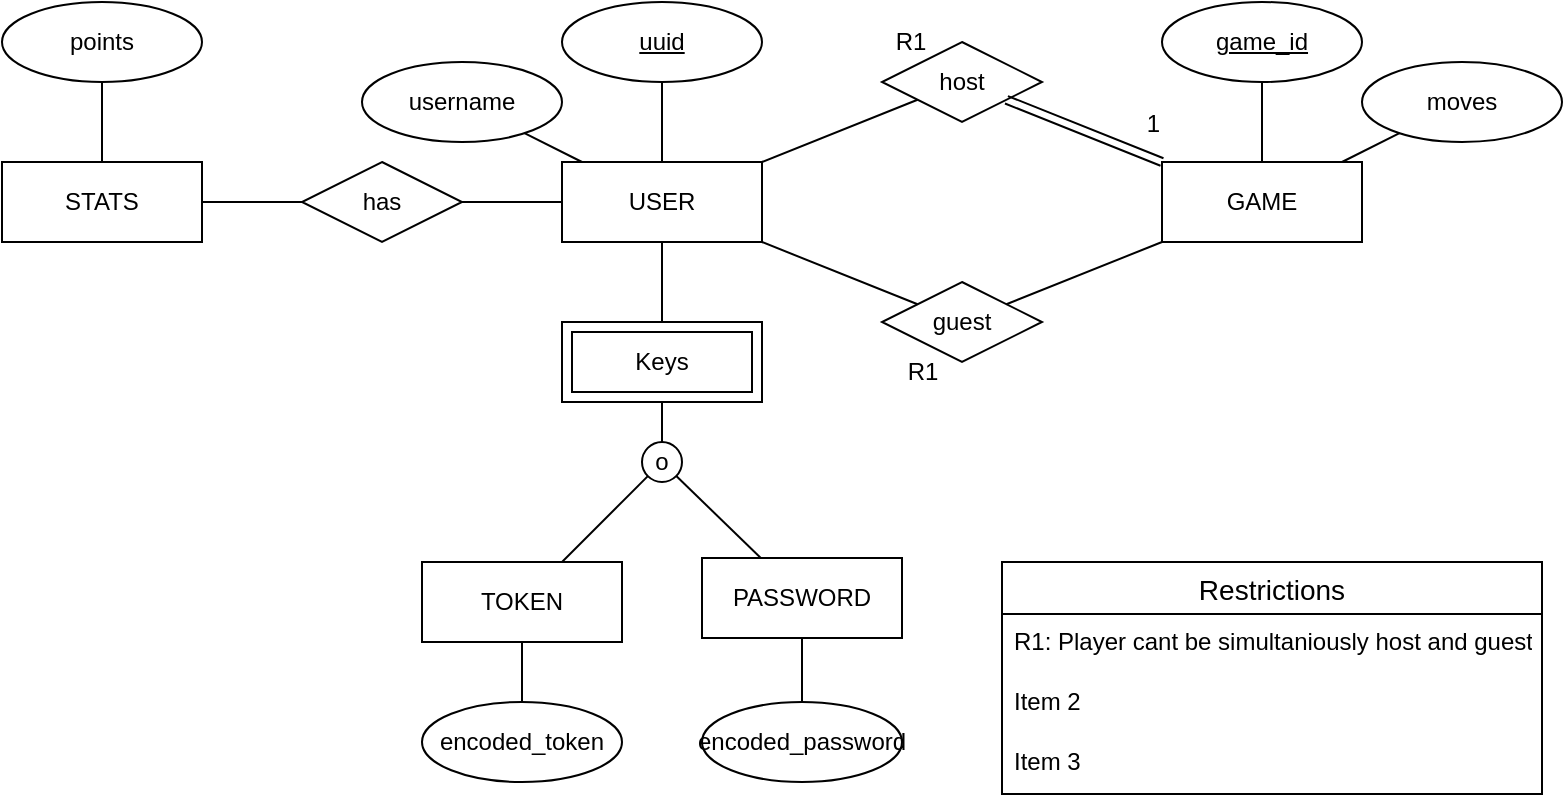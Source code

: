 <mxfile version="21.7.5" type="device">
  <diagram name="Page-1" id="w9ihNUBb9Rjg-Ea71THt">
    <mxGraphModel dx="1454" dy="469" grid="1" gridSize="10" guides="1" tooltips="1" connect="1" arrows="1" fold="1" page="1" pageScale="1" pageWidth="827" pageHeight="1169" math="0" shadow="0">
      <root>
        <mxCell id="0" />
        <mxCell id="1" parent="0" />
        <mxCell id="yqkwtP5y6iGvj30xNfCS-2" value="USER" style="whiteSpace=wrap;html=1;align=center;" vertex="1" parent="1">
          <mxGeometry x="220" y="200" width="100" height="40" as="geometry" />
        </mxCell>
        <mxCell id="yqkwtP5y6iGvj30xNfCS-3" value="username" style="ellipse;whiteSpace=wrap;html=1;align=center;" vertex="1" parent="1">
          <mxGeometry x="120" y="150" width="100" height="40" as="geometry" />
        </mxCell>
        <mxCell id="yqkwtP5y6iGvj30xNfCS-4" value="uuid" style="ellipse;whiteSpace=wrap;html=1;align=center;fontStyle=4;" vertex="1" parent="1">
          <mxGeometry x="220" y="120" width="100" height="40" as="geometry" />
        </mxCell>
        <mxCell id="yqkwtP5y6iGvj30xNfCS-6" value="GAME" style="whiteSpace=wrap;html=1;align=center;" vertex="1" parent="1">
          <mxGeometry x="520" y="200" width="100" height="40" as="geometry" />
        </mxCell>
        <mxCell id="yqkwtP5y6iGvj30xNfCS-8" value="moves" style="ellipse;whiteSpace=wrap;html=1;align=center;" vertex="1" parent="1">
          <mxGeometry x="620" y="150" width="100" height="40" as="geometry" />
        </mxCell>
        <mxCell id="yqkwtP5y6iGvj30xNfCS-9" value="game_id" style="ellipse;whiteSpace=wrap;html=1;align=center;fontStyle=4;" vertex="1" parent="1">
          <mxGeometry x="520" y="120" width="100" height="40" as="geometry" />
        </mxCell>
        <mxCell id="yqkwtP5y6iGvj30xNfCS-12" value="" style="endArrow=none;html=1;rounded=0;" edge="1" parent="1" source="yqkwtP5y6iGvj30xNfCS-9" target="yqkwtP5y6iGvj30xNfCS-6">
          <mxGeometry relative="1" as="geometry">
            <mxPoint x="356" y="420" as="sourcePoint" />
            <mxPoint x="516" y="420" as="targetPoint" />
          </mxGeometry>
        </mxCell>
        <mxCell id="yqkwtP5y6iGvj30xNfCS-14" value="" style="endArrow=none;html=1;rounded=0;" edge="1" parent="1" source="yqkwtP5y6iGvj30xNfCS-6" target="yqkwtP5y6iGvj30xNfCS-8">
          <mxGeometry relative="1" as="geometry">
            <mxPoint x="356" y="420" as="sourcePoint" />
            <mxPoint x="516" y="420" as="targetPoint" />
          </mxGeometry>
        </mxCell>
        <mxCell id="yqkwtP5y6iGvj30xNfCS-15" value="" style="endArrow=none;html=1;rounded=0;" edge="1" parent="1" source="yqkwtP5y6iGvj30xNfCS-4" target="yqkwtP5y6iGvj30xNfCS-2">
          <mxGeometry relative="1" as="geometry">
            <mxPoint x="370" y="420" as="sourcePoint" />
            <mxPoint x="530" y="420" as="targetPoint" />
          </mxGeometry>
        </mxCell>
        <mxCell id="yqkwtP5y6iGvj30xNfCS-16" value="" style="endArrow=none;html=1;rounded=0;" edge="1" parent="1" source="yqkwtP5y6iGvj30xNfCS-3" target="yqkwtP5y6iGvj30xNfCS-2">
          <mxGeometry relative="1" as="geometry">
            <mxPoint x="370" y="420" as="sourcePoint" />
            <mxPoint x="530" y="420" as="targetPoint" />
          </mxGeometry>
        </mxCell>
        <mxCell id="yqkwtP5y6iGvj30xNfCS-19" value="points" style="ellipse;whiteSpace=wrap;html=1;align=center;" vertex="1" parent="1">
          <mxGeometry x="-60" y="120" width="100" height="40" as="geometry" />
        </mxCell>
        <mxCell id="yqkwtP5y6iGvj30xNfCS-21" value="" style="endArrow=none;html=1;rounded=0;" edge="1" parent="1" source="yqkwtP5y6iGvj30xNfCS-19" target="yqkwtP5y6iGvj30xNfCS-66">
          <mxGeometry relative="1" as="geometry">
            <mxPoint x="370" y="450" as="sourcePoint" />
            <mxPoint x="70" y="240" as="targetPoint" />
          </mxGeometry>
        </mxCell>
        <mxCell id="yqkwtP5y6iGvj30xNfCS-22" value="" style="endArrow=none;html=1;rounded=0;" edge="1" parent="1" source="yqkwtP5y6iGvj30xNfCS-47" target="yqkwtP5y6iGvj30xNfCS-2">
          <mxGeometry relative="1" as="geometry">
            <mxPoint x="200" y="220" as="sourcePoint" />
            <mxPoint x="530" y="420" as="targetPoint" />
          </mxGeometry>
        </mxCell>
        <mxCell id="yqkwtP5y6iGvj30xNfCS-28" value="PASSWORD" style="whiteSpace=wrap;html=1;align=center;" vertex="1" parent="1">
          <mxGeometry x="290" y="398" width="100" height="40" as="geometry" />
        </mxCell>
        <mxCell id="yqkwtP5y6iGvj30xNfCS-31" value="encoded_password" style="ellipse;whiteSpace=wrap;html=1;align=center;" vertex="1" parent="1">
          <mxGeometry x="290" y="470" width="100" height="40" as="geometry" />
        </mxCell>
        <mxCell id="yqkwtP5y6iGvj30xNfCS-32" value="" style="endArrow=none;html=1;rounded=0;" edge="1" parent="1" source="yqkwtP5y6iGvj30xNfCS-28" target="yqkwtP5y6iGvj30xNfCS-31">
          <mxGeometry relative="1" as="geometry">
            <mxPoint x="370" y="438" as="sourcePoint" />
            <mxPoint x="530" y="438" as="targetPoint" />
          </mxGeometry>
        </mxCell>
        <mxCell id="yqkwtP5y6iGvj30xNfCS-36" value="" style="endArrow=none;html=1;rounded=0;" edge="1" parent="1" source="yqkwtP5y6iGvj30xNfCS-45" target="yqkwtP5y6iGvj30xNfCS-2">
          <mxGeometry relative="1" as="geometry">
            <mxPoint x="460" y="220" as="sourcePoint" />
            <mxPoint x="490" y="440" as="targetPoint" />
          </mxGeometry>
        </mxCell>
        <mxCell id="yqkwtP5y6iGvj30xNfCS-37" value="" style="endArrow=none;html=1;rounded=0;" edge="1" parent="1" source="yqkwtP5y6iGvj30xNfCS-2" target="yqkwtP5y6iGvj30xNfCS-39">
          <mxGeometry relative="1" as="geometry">
            <mxPoint x="330" y="440" as="sourcePoint" />
            <mxPoint x="508.333" y="440" as="targetPoint" />
          </mxGeometry>
        </mxCell>
        <mxCell id="yqkwtP5y6iGvj30xNfCS-39" value="Keys" style="shape=ext;margin=3;double=1;whiteSpace=wrap;html=1;align=center;" vertex="1" parent="1">
          <mxGeometry x="220" y="280" width="100" height="40" as="geometry" />
        </mxCell>
        <mxCell id="yqkwtP5y6iGvj30xNfCS-40" value="TOKEN" style="whiteSpace=wrap;html=1;align=center;" vertex="1" parent="1">
          <mxGeometry x="150" y="400" width="100" height="40" as="geometry" />
        </mxCell>
        <mxCell id="yqkwtP5y6iGvj30xNfCS-43" value="encoded_token" style="ellipse;whiteSpace=wrap;html=1;align=center;" vertex="1" parent="1">
          <mxGeometry x="150" y="470" width="100" height="40" as="geometry" />
        </mxCell>
        <mxCell id="yqkwtP5y6iGvj30xNfCS-44" value="" style="endArrow=none;html=1;rounded=0;" edge="1" parent="1" source="yqkwtP5y6iGvj30xNfCS-40" target="yqkwtP5y6iGvj30xNfCS-43">
          <mxGeometry relative="1" as="geometry">
            <mxPoint x="440" y="478" as="sourcePoint" />
            <mxPoint x="600" y="478" as="targetPoint" />
          </mxGeometry>
        </mxCell>
        <mxCell id="yqkwtP5y6iGvj30xNfCS-45" value="host" style="shape=rhombus;perimeter=rhombusPerimeter;whiteSpace=wrap;html=1;align=center;" vertex="1" parent="1">
          <mxGeometry x="380" y="140" width="80" height="40" as="geometry" />
        </mxCell>
        <mxCell id="yqkwtP5y6iGvj30xNfCS-47" value="has" style="shape=rhombus;perimeter=rhombusPerimeter;whiteSpace=wrap;html=1;align=center;" vertex="1" parent="1">
          <mxGeometry x="90" y="200" width="80" height="40" as="geometry" />
        </mxCell>
        <mxCell id="yqkwtP5y6iGvj30xNfCS-48" value="" style="endArrow=none;html=1;rounded=0;" edge="1" parent="1" source="yqkwtP5y6iGvj30xNfCS-66" target="yqkwtP5y6iGvj30xNfCS-47">
          <mxGeometry relative="1" as="geometry">
            <mxPoint x="120" y="220" as="sourcePoint" />
            <mxPoint x="550" y="240" as="targetPoint" />
          </mxGeometry>
        </mxCell>
        <mxCell id="yqkwtP5y6iGvj30xNfCS-49" value="Restrictions" style="swimlane;fontStyle=0;childLayout=stackLayout;horizontal=1;startSize=26;horizontalStack=0;resizeParent=1;resizeParentMax=0;resizeLast=0;collapsible=1;marginBottom=0;align=center;fontSize=14;" vertex="1" parent="1">
          <mxGeometry x="440" y="400" width="270" height="116" as="geometry" />
        </mxCell>
        <mxCell id="yqkwtP5y6iGvj30xNfCS-50" value="R1: Player cant be simultaniously host and guest" style="text;strokeColor=none;fillColor=none;spacingLeft=4;spacingRight=4;overflow=hidden;rotatable=0;points=[[0,0.5],[1,0.5]];portConstraint=eastwest;fontSize=12;whiteSpace=wrap;html=1;" vertex="1" parent="yqkwtP5y6iGvj30xNfCS-49">
          <mxGeometry y="26" width="270" height="30" as="geometry" />
        </mxCell>
        <mxCell id="yqkwtP5y6iGvj30xNfCS-51" value="Item 2" style="text;strokeColor=none;fillColor=none;spacingLeft=4;spacingRight=4;overflow=hidden;rotatable=0;points=[[0,0.5],[1,0.5]];portConstraint=eastwest;fontSize=12;whiteSpace=wrap;html=1;" vertex="1" parent="yqkwtP5y6iGvj30xNfCS-49">
          <mxGeometry y="56" width="270" height="30" as="geometry" />
        </mxCell>
        <mxCell id="yqkwtP5y6iGvj30xNfCS-52" value="Item 3" style="text;strokeColor=none;fillColor=none;spacingLeft=4;spacingRight=4;overflow=hidden;rotatable=0;points=[[0,0.5],[1,0.5]];portConstraint=eastwest;fontSize=12;whiteSpace=wrap;html=1;" vertex="1" parent="yqkwtP5y6iGvj30xNfCS-49">
          <mxGeometry y="86" width="270" height="30" as="geometry" />
        </mxCell>
        <mxCell id="yqkwtP5y6iGvj30xNfCS-53" value="o" style="ellipse;whiteSpace=wrap;html=1;aspect=fixed;" vertex="1" parent="1">
          <mxGeometry x="260" y="340" width="20" height="20" as="geometry" />
        </mxCell>
        <mxCell id="yqkwtP5y6iGvj30xNfCS-54" value="" style="endArrow=none;html=1;rounded=0;" edge="1" parent="1" source="yqkwtP5y6iGvj30xNfCS-39" target="yqkwtP5y6iGvj30xNfCS-53">
          <mxGeometry relative="1" as="geometry">
            <mxPoint x="390" y="240" as="sourcePoint" />
            <mxPoint x="550" y="240" as="targetPoint" />
          </mxGeometry>
        </mxCell>
        <mxCell id="yqkwtP5y6iGvj30xNfCS-55" value="" style="endArrow=none;html=1;rounded=0;" edge="1" parent="1" source="yqkwtP5y6iGvj30xNfCS-53" target="yqkwtP5y6iGvj30xNfCS-28">
          <mxGeometry relative="1" as="geometry">
            <mxPoint x="390" y="240" as="sourcePoint" />
            <mxPoint x="550" y="240" as="targetPoint" />
          </mxGeometry>
        </mxCell>
        <mxCell id="yqkwtP5y6iGvj30xNfCS-56" value="" style="endArrow=none;html=1;rounded=0;" edge="1" parent="1" source="yqkwtP5y6iGvj30xNfCS-40" target="yqkwtP5y6iGvj30xNfCS-53">
          <mxGeometry relative="1" as="geometry">
            <mxPoint x="390" y="240" as="sourcePoint" />
            <mxPoint x="550" y="240" as="targetPoint" />
          </mxGeometry>
        </mxCell>
        <mxCell id="yqkwtP5y6iGvj30xNfCS-59" value="guest" style="shape=rhombus;perimeter=rhombusPerimeter;whiteSpace=wrap;html=1;align=center;" vertex="1" parent="1">
          <mxGeometry x="380" y="260" width="80" height="40" as="geometry" />
        </mxCell>
        <mxCell id="yqkwtP5y6iGvj30xNfCS-60" value="" style="endArrow=none;html=1;rounded=0;" edge="1" parent="1" source="yqkwtP5y6iGvj30xNfCS-2" target="yqkwtP5y6iGvj30xNfCS-59">
          <mxGeometry relative="1" as="geometry">
            <mxPoint x="390" y="240" as="sourcePoint" />
            <mxPoint x="550" y="240" as="targetPoint" />
          </mxGeometry>
        </mxCell>
        <mxCell id="yqkwtP5y6iGvj30xNfCS-61" value="" style="endArrow=none;html=1;rounded=0;" edge="1" parent="1" source="yqkwtP5y6iGvj30xNfCS-59" target="yqkwtP5y6iGvj30xNfCS-6">
          <mxGeometry relative="1" as="geometry">
            <mxPoint x="390" y="240" as="sourcePoint" />
            <mxPoint x="550" y="240" as="targetPoint" />
          </mxGeometry>
        </mxCell>
        <mxCell id="yqkwtP5y6iGvj30xNfCS-62" value="" style="shape=link;html=1;rounded=0;" edge="1" parent="1" source="yqkwtP5y6iGvj30xNfCS-6" target="yqkwtP5y6iGvj30xNfCS-45">
          <mxGeometry relative="1" as="geometry">
            <mxPoint x="390" y="240" as="sourcePoint" />
            <mxPoint x="480" y="220" as="targetPoint" />
          </mxGeometry>
        </mxCell>
        <mxCell id="yqkwtP5y6iGvj30xNfCS-63" value="1" style="resizable=0;html=1;whiteSpace=wrap;align=right;verticalAlign=bottom;" connectable="0" vertex="1" parent="yqkwtP5y6iGvj30xNfCS-62">
          <mxGeometry x="1" relative="1" as="geometry">
            <mxPoint x="78" y="21" as="offset" />
          </mxGeometry>
        </mxCell>
        <mxCell id="yqkwtP5y6iGvj30xNfCS-64" value="R1" style="text;html=1;align=center;verticalAlign=middle;resizable=0;points=[];autosize=1;strokeColor=none;fillColor=none;" vertex="1" parent="1">
          <mxGeometry x="374" y="125" width="40" height="30" as="geometry" />
        </mxCell>
        <mxCell id="yqkwtP5y6iGvj30xNfCS-65" value="R1" style="text;html=1;align=center;verticalAlign=middle;resizable=0;points=[];autosize=1;strokeColor=none;fillColor=none;" vertex="1" parent="1">
          <mxGeometry x="380" y="290" width="40" height="30" as="geometry" />
        </mxCell>
        <mxCell id="yqkwtP5y6iGvj30xNfCS-66" value="STATS" style="whiteSpace=wrap;html=1;align=center;" vertex="1" parent="1">
          <mxGeometry x="-60" y="200" width="100" height="40" as="geometry" />
        </mxCell>
      </root>
    </mxGraphModel>
  </diagram>
</mxfile>
